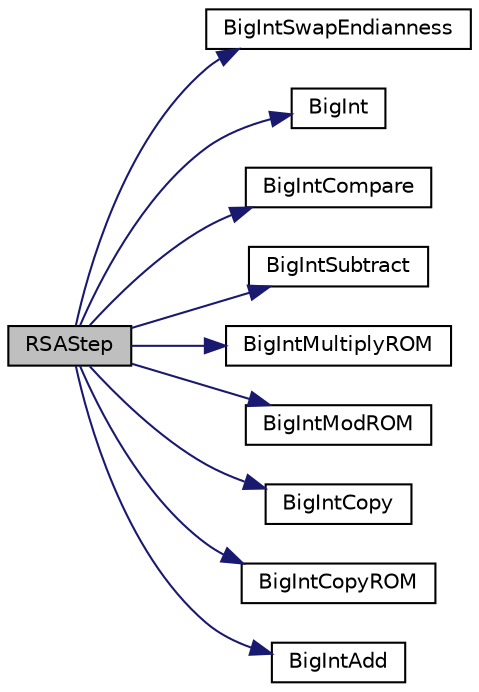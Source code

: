 digraph "RSAStep"
{
  edge [fontname="Helvetica",fontsize="10",labelfontname="Helvetica",labelfontsize="10"];
  node [fontname="Helvetica",fontsize="10",shape=record];
  rankdir="LR";
  Node1 [label="RSAStep",height=0.2,width=0.4,color="black", fillcolor="grey75", style="filled", fontcolor="black"];
  Node1 -> Node2 [color="midnightblue",fontsize="10",style="solid",fontname="Helvetica"];
  Node2 [label="BigIntSwapEndianness",height=0.2,width=0.4,color="black", fillcolor="white", style="filled",URL="$_big_int_8h.html#aa8c6d29b197ebb0ca71b68fce0a6dce3"];
  Node1 -> Node3 [color="midnightblue",fontsize="10",style="solid",fontname="Helvetica"];
  Node3 [label="BigInt",height=0.2,width=0.4,color="black", fillcolor="white", style="filled",URL="$_big_int_8h.html#a1762b125e18a1ae28665dde588c8c826"];
  Node1 -> Node4 [color="midnightblue",fontsize="10",style="solid",fontname="Helvetica"];
  Node4 [label="BigIntCompare",height=0.2,width=0.4,color="black", fillcolor="white", style="filled",URL="$_big_int_8h.html#a1dabf6c163c09322670c917d558dc680"];
  Node1 -> Node5 [color="midnightblue",fontsize="10",style="solid",fontname="Helvetica"];
  Node5 [label="BigIntSubtract",height=0.2,width=0.4,color="black", fillcolor="white", style="filled",URL="$_big_int_8h.html#a052327512da3dd4b97b29f61b33509e6"];
  Node1 -> Node6 [color="midnightblue",fontsize="10",style="solid",fontname="Helvetica"];
  Node6 [label="BigIntMultiplyROM",height=0.2,width=0.4,color="black", fillcolor="white", style="filled",URL="$_big_int_8h.html#a3067e79dff31fe1df2aae933988d5020"];
  Node1 -> Node7 [color="midnightblue",fontsize="10",style="solid",fontname="Helvetica"];
  Node7 [label="BigIntModROM",height=0.2,width=0.4,color="black", fillcolor="white", style="filled",URL="$_big_int_8h.html#a4c8aa098e47eaa2cd5953511f3b1e354"];
  Node1 -> Node8 [color="midnightblue",fontsize="10",style="solid",fontname="Helvetica"];
  Node8 [label="BigIntCopy",height=0.2,width=0.4,color="black", fillcolor="white", style="filled",URL="$_big_int_8h.html#a9155f514c2f596edee729931da975e43"];
  Node1 -> Node9 [color="midnightblue",fontsize="10",style="solid",fontname="Helvetica"];
  Node9 [label="BigIntCopyROM",height=0.2,width=0.4,color="black", fillcolor="white", style="filled",URL="$_big_int_8h.html#a824ac2dc7c4a1616ecfac7eeee632af6"];
  Node1 -> Node10 [color="midnightblue",fontsize="10",style="solid",fontname="Helvetica"];
  Node10 [label="BigIntAdd",height=0.2,width=0.4,color="black", fillcolor="white", style="filled",URL="$_big_int_8h.html#a16acd75e620a7d7d4e12fb5ac5fd7ffb"];
}
